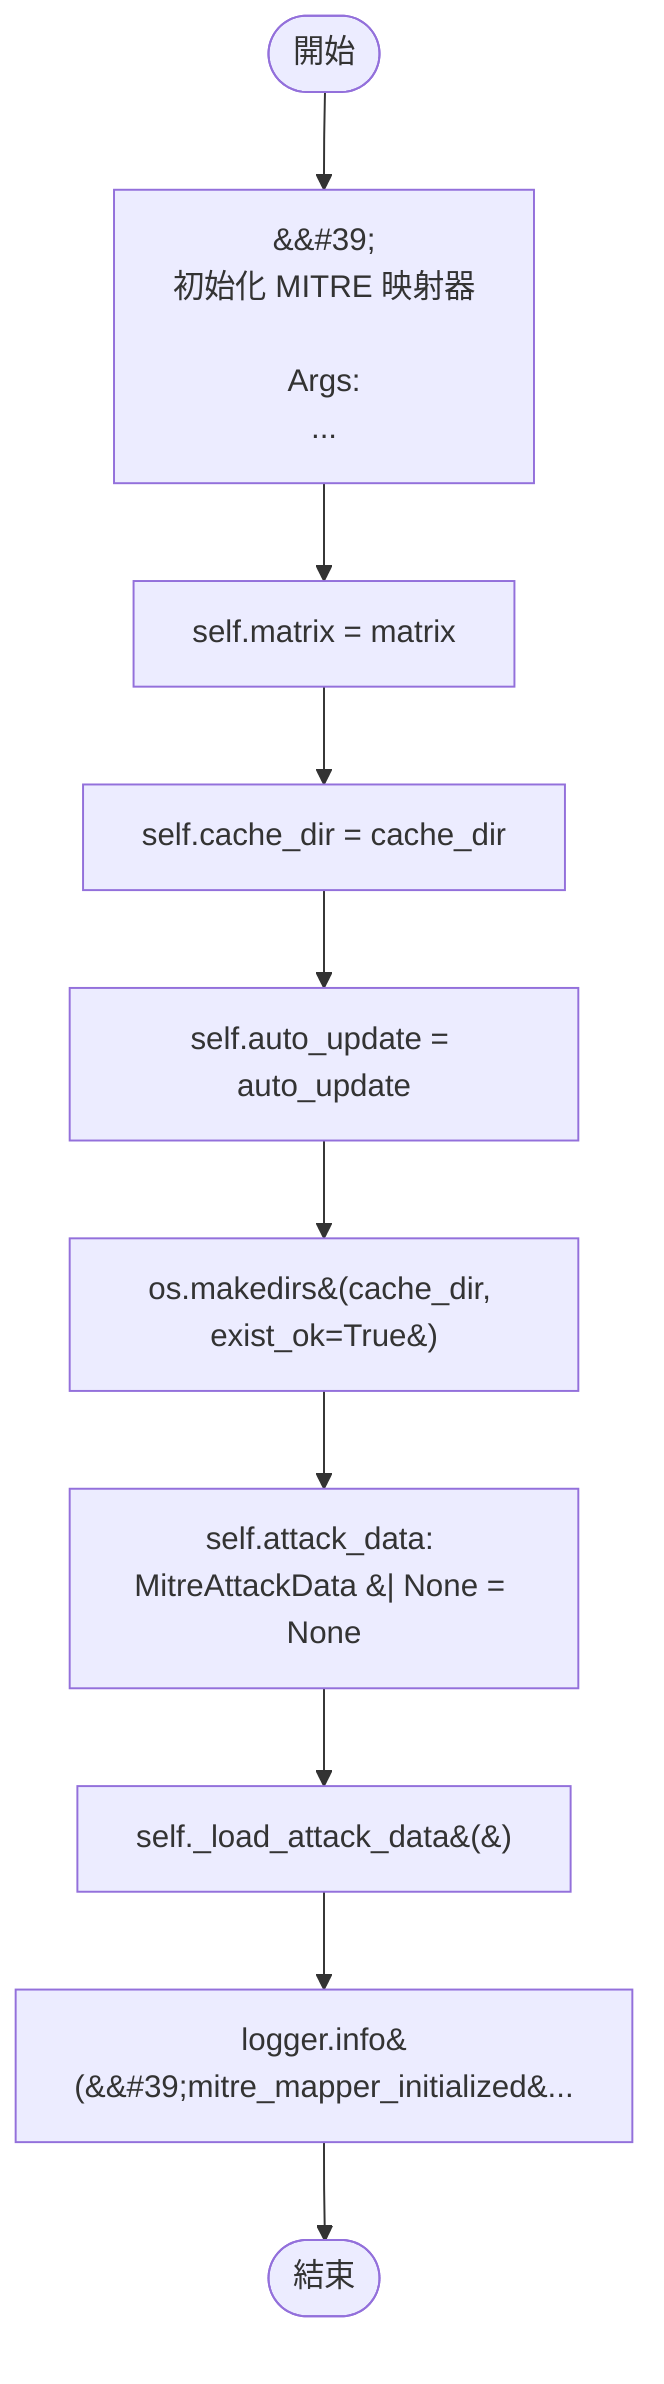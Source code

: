 flowchart TB
    n1([開始])
    n2([結束])
    n3[&amp;&#35;39;\n        初始化 MITRE 映射器\n\n        Args:\n  ...]
    n4[self.matrix = matrix]
    n5[self.cache_dir = cache_dir]
    n6[self.auto_update = auto_update]
    n7[os.makedirs&#40;cache_dir, exist_ok=True&#41;]
    n8[self.attack_data: MitreAttackData &#124; None = None]
    n9[self._load_attack_data&#40;&#41;]
    n10[logger.info&#40;&amp;&#35;39;mitre_mapper_initialized&amp...]
    n1 --> n3
    n3 --> n4
    n4 --> n5
    n5 --> n6
    n6 --> n7
    n7 --> n8
    n8 --> n9
    n9 --> n10
    n10 --> n2